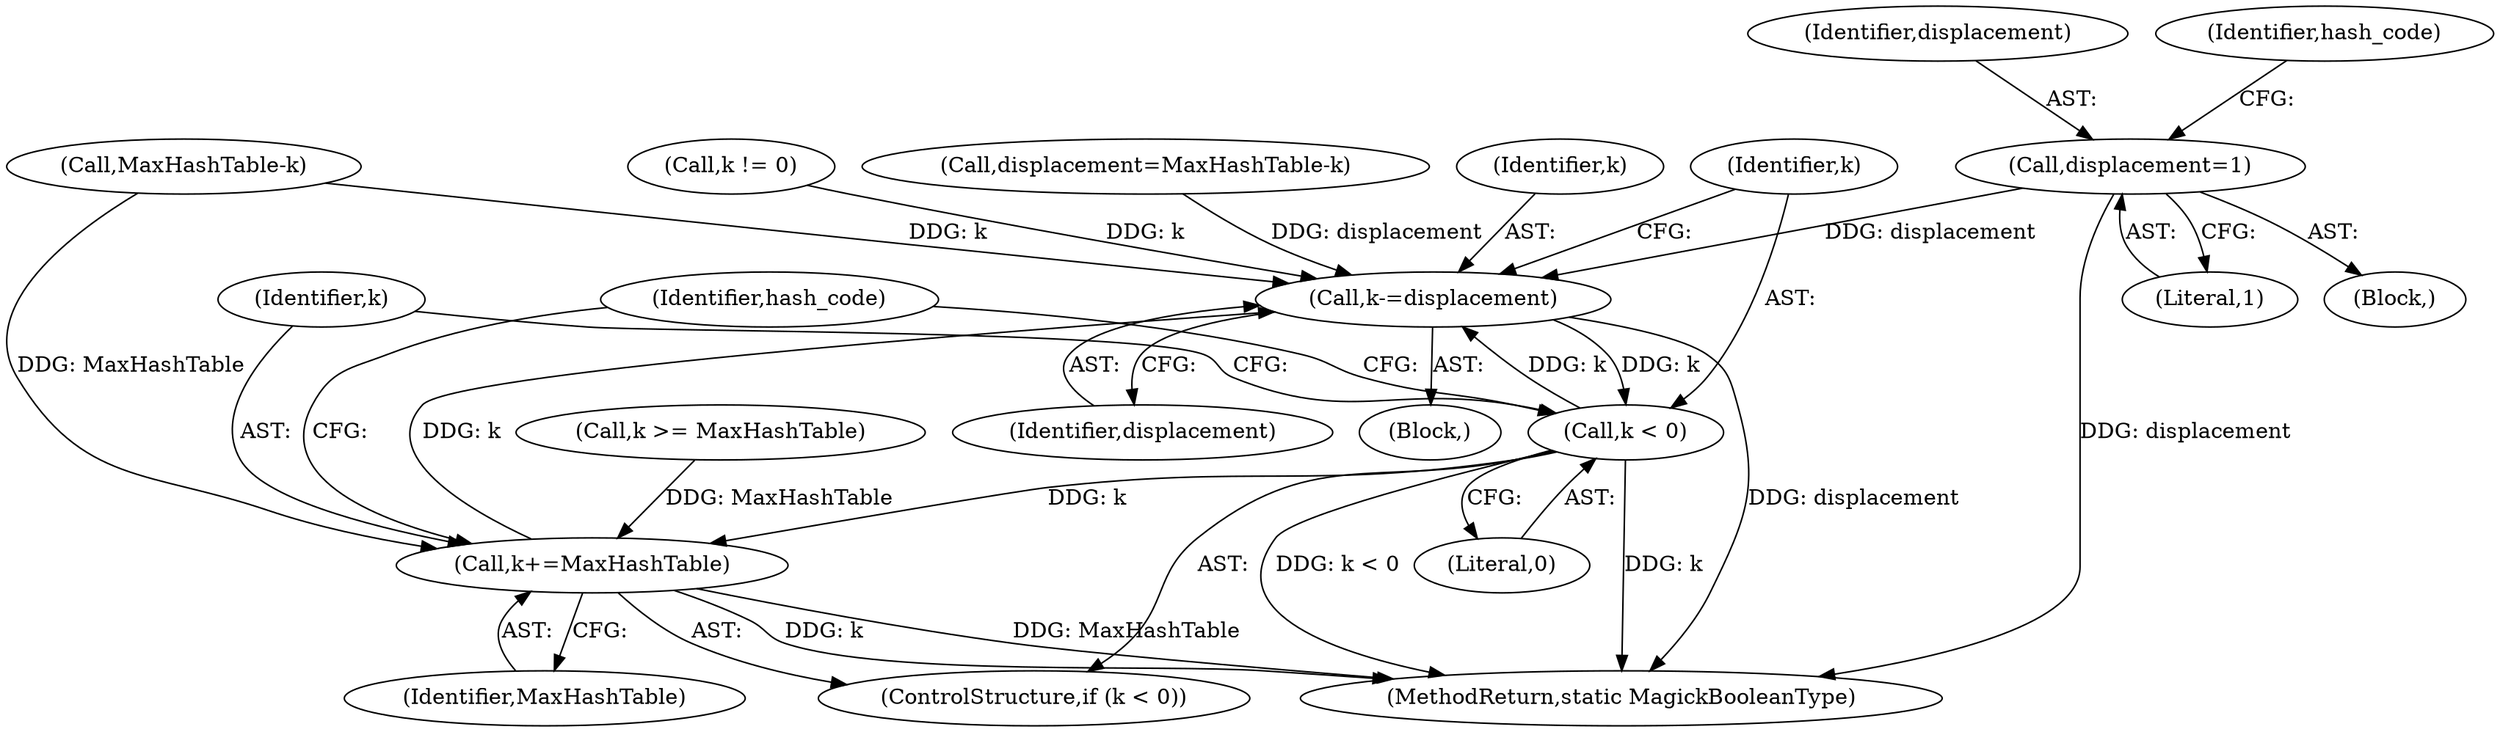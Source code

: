 digraph "1_ImageMagick6_19651f3db63fa1511ed83a348c4c82fa553f8d01@del" {
"1000539" [label="(Call,displacement=1)"];
"1000581" [label="(Call,k-=displacement)"];
"1000585" [label="(Call,k < 0)"];
"1000588" [label="(Call,k+=MaxHashTable)"];
"1000852" [label="(MethodReturn,static MagickBooleanType)"];
"1000582" [label="(Identifier,k)"];
"1000571" [label="(Call,k != 0)"];
"1000539" [label="(Call,displacement=1)"];
"1000585" [label="(Call,k < 0)"];
"1000576" [label="(Call,MaxHashTable-k)"];
"1000583" [label="(Identifier,displacement)"];
"1000590" [label="(Identifier,MaxHashTable)"];
"1000588" [label="(Call,k+=MaxHashTable)"];
"1000587" [label="(Literal,0)"];
"1000581" [label="(Call,k-=displacement)"];
"1000574" [label="(Call,displacement=MaxHashTable-k)"];
"1000530" [label="(Call,k >= MaxHashTable)"];
"1000580" [label="(Block,)"];
"1000594" [label="(Identifier,hash_code)"];
"1000540" [label="(Identifier,displacement)"];
"1000584" [label="(ControlStructure,if (k < 0))"];
"1000501" [label="(Block,)"];
"1000589" [label="(Identifier,k)"];
"1000586" [label="(Identifier,k)"];
"1000541" [label="(Literal,1)"];
"1000545" [label="(Identifier,hash_code)"];
"1000539" -> "1000501"  [label="AST: "];
"1000539" -> "1000541"  [label="CFG: "];
"1000540" -> "1000539"  [label="AST: "];
"1000541" -> "1000539"  [label="AST: "];
"1000545" -> "1000539"  [label="CFG: "];
"1000539" -> "1000852"  [label="DDG: displacement"];
"1000539" -> "1000581"  [label="DDG: displacement"];
"1000581" -> "1000580"  [label="AST: "];
"1000581" -> "1000583"  [label="CFG: "];
"1000582" -> "1000581"  [label="AST: "];
"1000583" -> "1000581"  [label="AST: "];
"1000586" -> "1000581"  [label="CFG: "];
"1000581" -> "1000852"  [label="DDG: displacement"];
"1000574" -> "1000581"  [label="DDG: displacement"];
"1000588" -> "1000581"  [label="DDG: k"];
"1000585" -> "1000581"  [label="DDG: k"];
"1000576" -> "1000581"  [label="DDG: k"];
"1000571" -> "1000581"  [label="DDG: k"];
"1000581" -> "1000585"  [label="DDG: k"];
"1000585" -> "1000584"  [label="AST: "];
"1000585" -> "1000587"  [label="CFG: "];
"1000586" -> "1000585"  [label="AST: "];
"1000587" -> "1000585"  [label="AST: "];
"1000589" -> "1000585"  [label="CFG: "];
"1000594" -> "1000585"  [label="CFG: "];
"1000585" -> "1000852"  [label="DDG: k"];
"1000585" -> "1000852"  [label="DDG: k < 0"];
"1000585" -> "1000588"  [label="DDG: k"];
"1000588" -> "1000584"  [label="AST: "];
"1000588" -> "1000590"  [label="CFG: "];
"1000589" -> "1000588"  [label="AST: "];
"1000590" -> "1000588"  [label="AST: "];
"1000594" -> "1000588"  [label="CFG: "];
"1000588" -> "1000852"  [label="DDG: k"];
"1000588" -> "1000852"  [label="DDG: MaxHashTable"];
"1000530" -> "1000588"  [label="DDG: MaxHashTable"];
"1000576" -> "1000588"  [label="DDG: MaxHashTable"];
}
